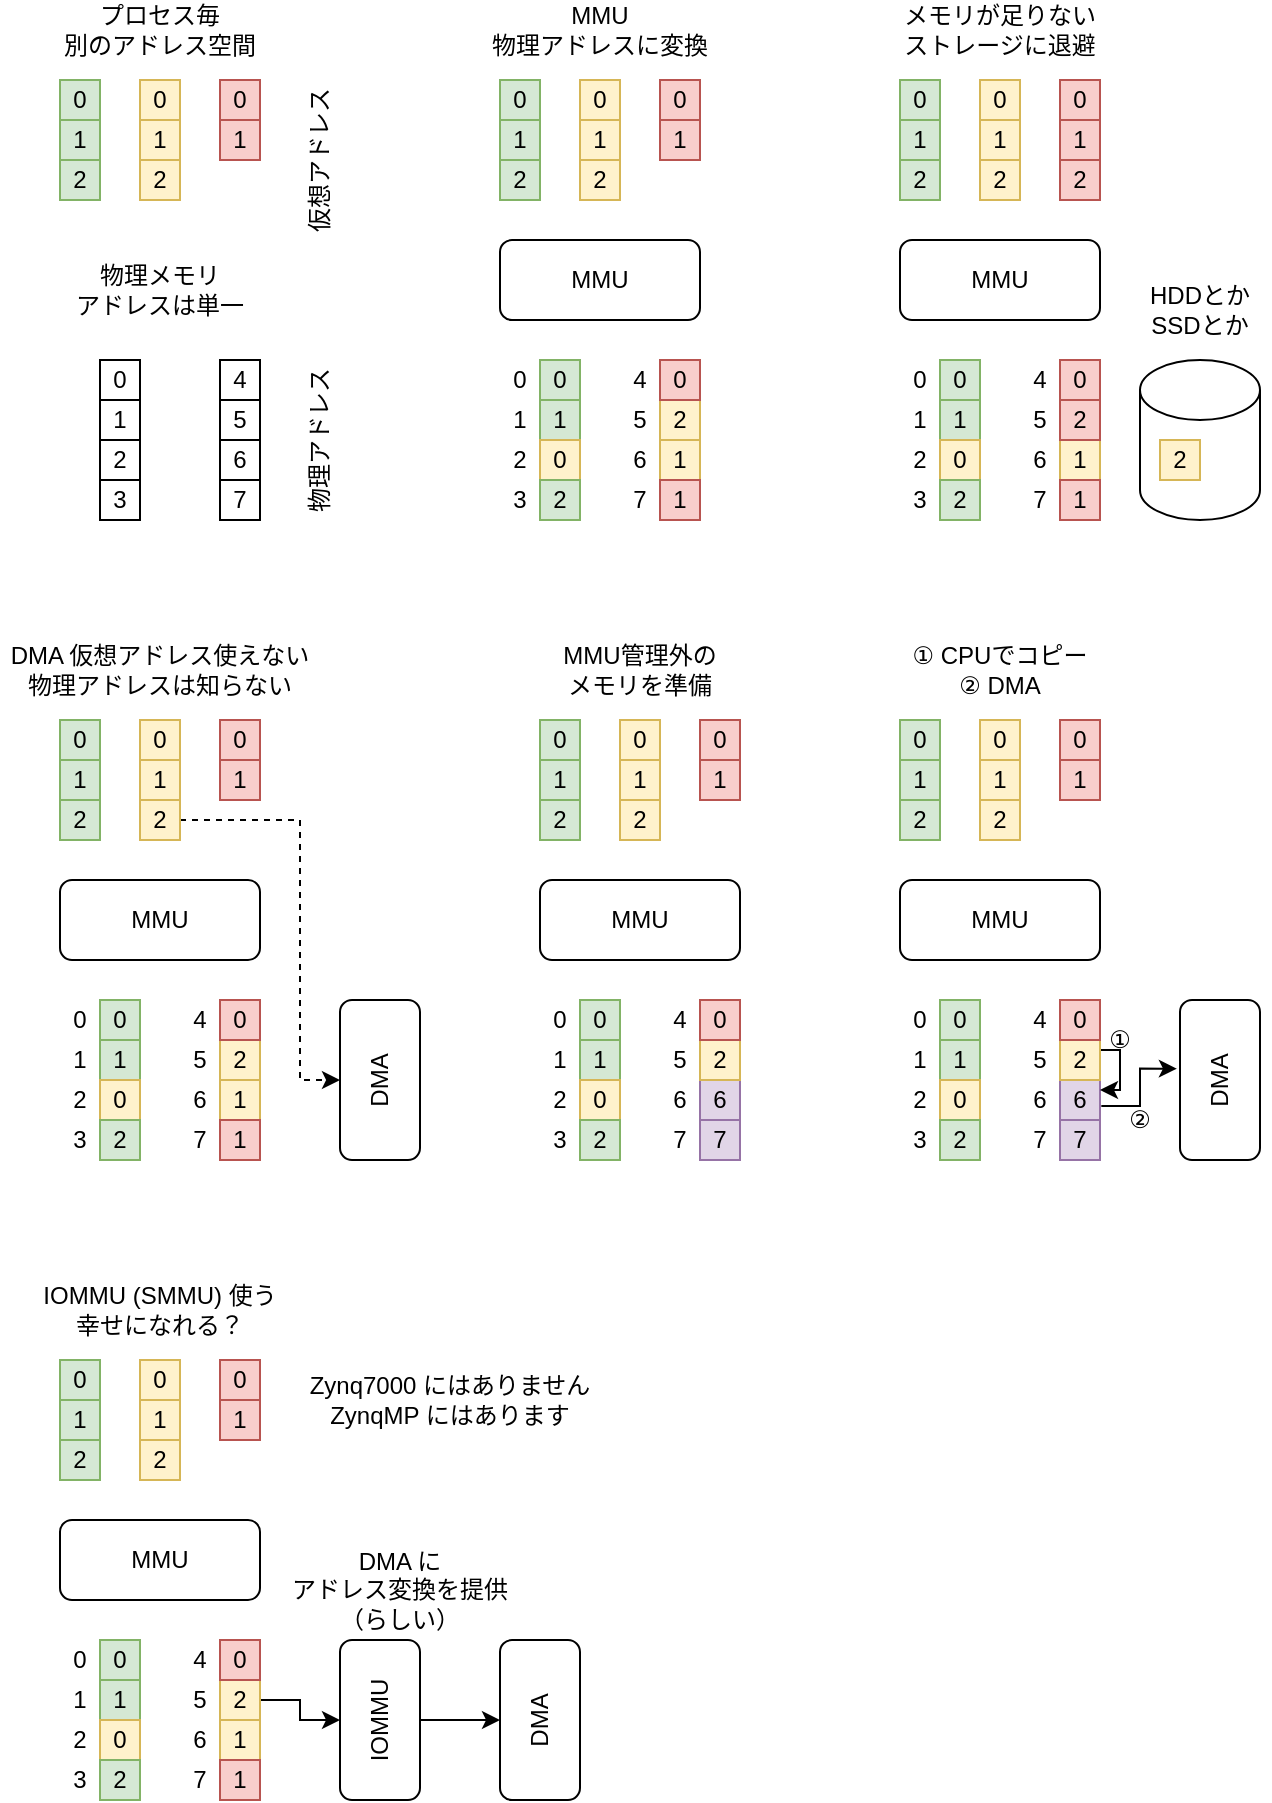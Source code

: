 <mxfile version="13.6.2" type="device"><diagram id="LxDV9afJdBoulexWqzup" name="ページ1"><mxGraphModel dx="1086" dy="966" grid="1" gridSize="10" guides="1" tooltips="1" connect="1" arrows="1" fold="1" page="1" pageScale="1" pageWidth="827" pageHeight="1169" math="0" shadow="0"><root><mxCell id="0"/><mxCell id="1" parent="0"/><mxCell id="asmMGtg5Ccg4xmSkEeLu-94" value="" style="shape=cylinder2;whiteSpace=wrap;html=1;boundedLbl=1;backgroundOutline=1;size=15;" parent="1" vertex="1"><mxGeometry x="600" y="300" width="60" height="80" as="geometry"/></mxCell><mxCell id="S-N18UPBbSxg0-epzey--2" value="プロセス毎&lt;br&gt;別のアドレス空間" style="text;html=1;strokeColor=none;fillColor=none;align=center;verticalAlign=middle;whiteSpace=wrap;rounded=0;" parent="1" vertex="1"><mxGeometry x="50" y="120" width="120" height="30" as="geometry"/></mxCell><mxCell id="S-N18UPBbSxg0-epzey--3" value="0" style="rounded=0;whiteSpace=wrap;html=1;fillColor=#d5e8d4;strokeColor=#82b366;" parent="1" vertex="1"><mxGeometry x="60" y="160" width="20" height="20" as="geometry"/></mxCell><mxCell id="asmMGtg5Ccg4xmSkEeLu-2" value="1" style="rounded=0;whiteSpace=wrap;html=1;fillColor=#d5e8d4;strokeColor=#82b366;" parent="1" vertex="1"><mxGeometry x="60" y="180" width="20" height="20" as="geometry"/></mxCell><mxCell id="asmMGtg5Ccg4xmSkEeLu-3" value="2" style="rounded=0;whiteSpace=wrap;html=1;fillColor=#d5e8d4;strokeColor=#82b366;" parent="1" vertex="1"><mxGeometry x="60" y="200" width="20" height="20" as="geometry"/></mxCell><mxCell id="asmMGtg5Ccg4xmSkEeLu-4" value="0" style="rounded=0;whiteSpace=wrap;html=1;fillColor=#fff2cc;strokeColor=#d6b656;" parent="1" vertex="1"><mxGeometry x="100" y="160" width="20" height="20" as="geometry"/></mxCell><mxCell id="asmMGtg5Ccg4xmSkEeLu-5" value="1" style="rounded=0;whiteSpace=wrap;html=1;fillColor=#fff2cc;strokeColor=#d6b656;" parent="1" vertex="1"><mxGeometry x="100" y="180" width="20" height="20" as="geometry"/></mxCell><mxCell id="asmMGtg5Ccg4xmSkEeLu-6" value="2" style="rounded=0;whiteSpace=wrap;html=1;fillColor=#fff2cc;strokeColor=#d6b656;" parent="1" vertex="1"><mxGeometry x="100" y="200" width="20" height="20" as="geometry"/></mxCell><mxCell id="asmMGtg5Ccg4xmSkEeLu-7" value="0" style="rounded=0;whiteSpace=wrap;html=1;fillColor=#f8cecc;strokeColor=#b85450;" parent="1" vertex="1"><mxGeometry x="140" y="160" width="20" height="20" as="geometry"/></mxCell><mxCell id="asmMGtg5Ccg4xmSkEeLu-8" value="1" style="rounded=0;whiteSpace=wrap;html=1;fillColor=#f8cecc;strokeColor=#b85450;" parent="1" vertex="1"><mxGeometry x="140" y="180" width="20" height="20" as="geometry"/></mxCell><mxCell id="asmMGtg5Ccg4xmSkEeLu-25" value="仮想アドレス" style="text;html=1;strokeColor=none;fillColor=none;align=center;verticalAlign=middle;whiteSpace=wrap;rounded=0;rotation=-90;" parent="1" vertex="1"><mxGeometry x="150" y="190" width="80" height="20" as="geometry"/></mxCell><mxCell id="asmMGtg5Ccg4xmSkEeLu-26" value="物理アドレス" style="text;html=1;strokeColor=none;fillColor=none;align=center;verticalAlign=middle;whiteSpace=wrap;rounded=0;rotation=-90;" parent="1" vertex="1"><mxGeometry x="150" y="330" width="80" height="20" as="geometry"/></mxCell><mxCell id="asmMGtg5Ccg4xmSkEeLu-28" value="MMU" style="rounded=1;whiteSpace=wrap;html=1;" parent="1" vertex="1"><mxGeometry x="280" y="240" width="100" height="40" as="geometry"/></mxCell><mxCell id="asmMGtg5Ccg4xmSkEeLu-29" value="MMU&lt;br&gt;物理アドレスに変換" style="text;html=1;strokeColor=none;fillColor=none;align=center;verticalAlign=middle;whiteSpace=wrap;rounded=0;" parent="1" vertex="1"><mxGeometry x="270" y="120" width="120" height="30" as="geometry"/></mxCell><mxCell id="asmMGtg5Ccg4xmSkEeLu-30" value="0" style="rounded=0;whiteSpace=wrap;html=1;fillColor=#d5e8d4;strokeColor=#82b366;" parent="1" vertex="1"><mxGeometry x="280" y="160" width="20" height="20" as="geometry"/></mxCell><mxCell id="asmMGtg5Ccg4xmSkEeLu-31" value="1" style="rounded=0;whiteSpace=wrap;html=1;fillColor=#d5e8d4;strokeColor=#82b366;" parent="1" vertex="1"><mxGeometry x="280" y="180" width="20" height="20" as="geometry"/></mxCell><mxCell id="asmMGtg5Ccg4xmSkEeLu-32" value="2" style="rounded=0;whiteSpace=wrap;html=1;fillColor=#d5e8d4;strokeColor=#82b366;" parent="1" vertex="1"><mxGeometry x="280" y="200" width="20" height="20" as="geometry"/></mxCell><mxCell id="asmMGtg5Ccg4xmSkEeLu-33" value="0" style="rounded=0;whiteSpace=wrap;html=1;fillColor=#fff2cc;strokeColor=#d6b656;" parent="1" vertex="1"><mxGeometry x="320" y="160" width="20" height="20" as="geometry"/></mxCell><mxCell id="asmMGtg5Ccg4xmSkEeLu-34" value="1" style="rounded=0;whiteSpace=wrap;html=1;fillColor=#fff2cc;strokeColor=#d6b656;" parent="1" vertex="1"><mxGeometry x="320" y="180" width="20" height="20" as="geometry"/></mxCell><mxCell id="asmMGtg5Ccg4xmSkEeLu-35" value="2" style="rounded=0;whiteSpace=wrap;html=1;fillColor=#fff2cc;strokeColor=#d6b656;" parent="1" vertex="1"><mxGeometry x="320" y="200" width="20" height="20" as="geometry"/></mxCell><mxCell id="asmMGtg5Ccg4xmSkEeLu-36" value="0" style="rounded=0;whiteSpace=wrap;html=1;fillColor=#f8cecc;strokeColor=#b85450;" parent="1" vertex="1"><mxGeometry x="360" y="160" width="20" height="20" as="geometry"/></mxCell><mxCell id="asmMGtg5Ccg4xmSkEeLu-37" value="1" style="rounded=0;whiteSpace=wrap;html=1;fillColor=#f8cecc;strokeColor=#b85450;" parent="1" vertex="1"><mxGeometry x="360" y="180" width="20" height="20" as="geometry"/></mxCell><mxCell id="asmMGtg5Ccg4xmSkEeLu-38" value="0" style="rounded=0;whiteSpace=wrap;html=1;fillColor=#d5e8d4;strokeColor=#82b366;" parent="1" vertex="1"><mxGeometry x="300" y="300" width="20" height="20" as="geometry"/></mxCell><mxCell id="asmMGtg5Ccg4xmSkEeLu-39" value="1" style="rounded=0;whiteSpace=wrap;html=1;fillColor=#d5e8d4;strokeColor=#82b366;" parent="1" vertex="1"><mxGeometry x="300" y="320" width="20" height="20" as="geometry"/></mxCell><mxCell id="asmMGtg5Ccg4xmSkEeLu-40" value="0" style="rounded=0;whiteSpace=wrap;html=1;fillColor=#fff2cc;strokeColor=#d6b656;" parent="1" vertex="1"><mxGeometry x="300" y="340" width="20" height="20" as="geometry"/></mxCell><mxCell id="asmMGtg5Ccg4xmSkEeLu-41" value="2" style="rounded=0;whiteSpace=wrap;html=1;fillColor=#d5e8d4;strokeColor=#82b366;" parent="1" vertex="1"><mxGeometry x="300" y="360" width="20" height="20" as="geometry"/></mxCell><mxCell id="asmMGtg5Ccg4xmSkEeLu-42" value="1" style="rounded=0;whiteSpace=wrap;html=1;fillColor=#fff2cc;strokeColor=#d6b656;" parent="1" vertex="1"><mxGeometry x="360" y="340" width="20" height="20" as="geometry"/></mxCell><mxCell id="asmMGtg5Ccg4xmSkEeLu-43" value="2" style="rounded=0;whiteSpace=wrap;html=1;fillColor=#fff2cc;strokeColor=#d6b656;" parent="1" vertex="1"><mxGeometry x="360" y="320" width="20" height="20" as="geometry"/></mxCell><mxCell id="asmMGtg5Ccg4xmSkEeLu-44" value="1" style="rounded=0;whiteSpace=wrap;html=1;fillColor=#f8cecc;strokeColor=#b85450;" parent="1" vertex="1"><mxGeometry x="360" y="360" width="20" height="20" as="geometry"/></mxCell><mxCell id="asmMGtg5Ccg4xmSkEeLu-45" value="0" style="rounded=0;whiteSpace=wrap;html=1;fillColor=#f8cecc;strokeColor=#b85450;" parent="1" vertex="1"><mxGeometry x="360" y="300" width="20" height="20" as="geometry"/></mxCell><mxCell id="asmMGtg5Ccg4xmSkEeLu-46" value="0" style="text;html=1;strokeColor=none;fillColor=none;align=center;verticalAlign=middle;whiteSpace=wrap;rounded=0;" parent="1" vertex="1"><mxGeometry x="280" y="300" width="20" height="20" as="geometry"/></mxCell><mxCell id="asmMGtg5Ccg4xmSkEeLu-47" value="1" style="text;html=1;strokeColor=none;fillColor=none;align=center;verticalAlign=middle;whiteSpace=wrap;rounded=0;" parent="1" vertex="1"><mxGeometry x="280" y="320" width="20" height="20" as="geometry"/></mxCell><mxCell id="asmMGtg5Ccg4xmSkEeLu-48" value="2" style="text;html=1;strokeColor=none;fillColor=none;align=center;verticalAlign=middle;whiteSpace=wrap;rounded=0;" parent="1" vertex="1"><mxGeometry x="280" y="340" width="20" height="20" as="geometry"/></mxCell><mxCell id="asmMGtg5Ccg4xmSkEeLu-49" value="3" style="text;html=1;strokeColor=none;fillColor=none;align=center;verticalAlign=middle;whiteSpace=wrap;rounded=0;" parent="1" vertex="1"><mxGeometry x="280" y="360" width="20" height="20" as="geometry"/></mxCell><mxCell id="asmMGtg5Ccg4xmSkEeLu-50" value="4" style="text;html=1;strokeColor=none;fillColor=none;align=center;verticalAlign=middle;whiteSpace=wrap;rounded=0;" parent="1" vertex="1"><mxGeometry x="340" y="300" width="20" height="20" as="geometry"/></mxCell><mxCell id="asmMGtg5Ccg4xmSkEeLu-51" value="5" style="text;html=1;strokeColor=none;fillColor=none;align=center;verticalAlign=middle;whiteSpace=wrap;rounded=0;" parent="1" vertex="1"><mxGeometry x="340" y="320" width="20" height="20" as="geometry"/></mxCell><mxCell id="asmMGtg5Ccg4xmSkEeLu-52" value="7" style="text;html=1;strokeColor=none;fillColor=none;align=center;verticalAlign=middle;whiteSpace=wrap;rounded=0;" parent="1" vertex="1"><mxGeometry x="340" y="360" width="20" height="20" as="geometry"/></mxCell><mxCell id="asmMGtg5Ccg4xmSkEeLu-53" value="6" style="text;html=1;strokeColor=none;fillColor=none;align=center;verticalAlign=middle;whiteSpace=wrap;rounded=0;" parent="1" vertex="1"><mxGeometry x="340" y="340" width="20" height="20" as="geometry"/></mxCell><mxCell id="asmMGtg5Ccg4xmSkEeLu-56" value="0" style="rounded=0;whiteSpace=wrap;html=1;" parent="1" vertex="1"><mxGeometry x="80" y="300" width="20" height="20" as="geometry"/></mxCell><mxCell id="asmMGtg5Ccg4xmSkEeLu-57" value="1" style="rounded=0;whiteSpace=wrap;html=1;" parent="1" vertex="1"><mxGeometry x="80" y="320" width="20" height="20" as="geometry"/></mxCell><mxCell id="asmMGtg5Ccg4xmSkEeLu-58" value="2" style="rounded=0;whiteSpace=wrap;html=1;" parent="1" vertex="1"><mxGeometry x="80" y="340" width="20" height="20" as="geometry"/></mxCell><mxCell id="asmMGtg5Ccg4xmSkEeLu-59" value="3" style="rounded=0;whiteSpace=wrap;html=1;" parent="1" vertex="1"><mxGeometry x="80" y="360" width="20" height="20" as="geometry"/></mxCell><mxCell id="asmMGtg5Ccg4xmSkEeLu-60" value="4" style="rounded=0;whiteSpace=wrap;html=1;" parent="1" vertex="1"><mxGeometry x="140" y="300" width="20" height="20" as="geometry"/></mxCell><mxCell id="asmMGtg5Ccg4xmSkEeLu-61" value="5" style="rounded=0;whiteSpace=wrap;html=1;" parent="1" vertex="1"><mxGeometry x="140" y="320" width="20" height="20" as="geometry"/></mxCell><mxCell id="asmMGtg5Ccg4xmSkEeLu-62" value="6" style="rounded=0;whiteSpace=wrap;html=1;" parent="1" vertex="1"><mxGeometry x="140" y="340" width="20" height="20" as="geometry"/></mxCell><mxCell id="asmMGtg5Ccg4xmSkEeLu-63" value="7" style="rounded=0;whiteSpace=wrap;html=1;" parent="1" vertex="1"><mxGeometry x="140" y="360" width="20" height="20" as="geometry"/></mxCell><mxCell id="asmMGtg5Ccg4xmSkEeLu-64" value="物理メモリ&lt;br&gt;アドレスは単一" style="text;html=1;strokeColor=none;fillColor=none;align=center;verticalAlign=middle;whiteSpace=wrap;rounded=0;" parent="1" vertex="1"><mxGeometry x="50" y="250" width="120" height="30" as="geometry"/></mxCell><mxCell id="asmMGtg5Ccg4xmSkEeLu-65" value="MMU" style="rounded=1;whiteSpace=wrap;html=1;" parent="1" vertex="1"><mxGeometry x="480" y="240" width="100" height="40" as="geometry"/></mxCell><mxCell id="asmMGtg5Ccg4xmSkEeLu-66" value="メモリが足りない&lt;br&gt;ストレージに退避" style="text;html=1;strokeColor=none;fillColor=none;align=center;verticalAlign=middle;whiteSpace=wrap;rounded=0;" parent="1" vertex="1"><mxGeometry x="470" y="120" width="120" height="30" as="geometry"/></mxCell><mxCell id="asmMGtg5Ccg4xmSkEeLu-67" value="0" style="rounded=0;whiteSpace=wrap;html=1;fillColor=#d5e8d4;strokeColor=#82b366;" parent="1" vertex="1"><mxGeometry x="480" y="160" width="20" height="20" as="geometry"/></mxCell><mxCell id="asmMGtg5Ccg4xmSkEeLu-68" value="1" style="rounded=0;whiteSpace=wrap;html=1;fillColor=#d5e8d4;strokeColor=#82b366;" parent="1" vertex="1"><mxGeometry x="480" y="180" width="20" height="20" as="geometry"/></mxCell><mxCell id="asmMGtg5Ccg4xmSkEeLu-69" value="2" style="rounded=0;whiteSpace=wrap;html=1;fillColor=#d5e8d4;strokeColor=#82b366;" parent="1" vertex="1"><mxGeometry x="480" y="200" width="20" height="20" as="geometry"/></mxCell><mxCell id="asmMGtg5Ccg4xmSkEeLu-70" value="0" style="rounded=0;whiteSpace=wrap;html=1;fillColor=#fff2cc;strokeColor=#d6b656;" parent="1" vertex="1"><mxGeometry x="520" y="160" width="20" height="20" as="geometry"/></mxCell><mxCell id="asmMGtg5Ccg4xmSkEeLu-71" value="1" style="rounded=0;whiteSpace=wrap;html=1;fillColor=#fff2cc;strokeColor=#d6b656;" parent="1" vertex="1"><mxGeometry x="520" y="180" width="20" height="20" as="geometry"/></mxCell><mxCell id="asmMGtg5Ccg4xmSkEeLu-72" value="2" style="rounded=0;whiteSpace=wrap;html=1;fillColor=#fff2cc;strokeColor=#d6b656;" parent="1" vertex="1"><mxGeometry x="520" y="200" width="20" height="20" as="geometry"/></mxCell><mxCell id="asmMGtg5Ccg4xmSkEeLu-73" value="0" style="rounded=0;whiteSpace=wrap;html=1;fillColor=#f8cecc;strokeColor=#b85450;" parent="1" vertex="1"><mxGeometry x="560" y="160" width="20" height="20" as="geometry"/></mxCell><mxCell id="asmMGtg5Ccg4xmSkEeLu-74" value="1" style="rounded=0;whiteSpace=wrap;html=1;fillColor=#f8cecc;strokeColor=#b85450;" parent="1" vertex="1"><mxGeometry x="560" y="180" width="20" height="20" as="geometry"/></mxCell><mxCell id="asmMGtg5Ccg4xmSkEeLu-75" value="0" style="rounded=0;whiteSpace=wrap;html=1;fillColor=#d5e8d4;strokeColor=#82b366;" parent="1" vertex="1"><mxGeometry x="500" y="300" width="20" height="20" as="geometry"/></mxCell><mxCell id="asmMGtg5Ccg4xmSkEeLu-76" value="1" style="rounded=0;whiteSpace=wrap;html=1;fillColor=#d5e8d4;strokeColor=#82b366;" parent="1" vertex="1"><mxGeometry x="500" y="320" width="20" height="20" as="geometry"/></mxCell><mxCell id="asmMGtg5Ccg4xmSkEeLu-77" value="0" style="rounded=0;whiteSpace=wrap;html=1;fillColor=#fff2cc;strokeColor=#d6b656;" parent="1" vertex="1"><mxGeometry x="500" y="340" width="20" height="20" as="geometry"/></mxCell><mxCell id="asmMGtg5Ccg4xmSkEeLu-78" value="2" style="rounded=0;whiteSpace=wrap;html=1;fillColor=#d5e8d4;strokeColor=#82b366;" parent="1" vertex="1"><mxGeometry x="500" y="360" width="20" height="20" as="geometry"/></mxCell><mxCell id="asmMGtg5Ccg4xmSkEeLu-79" value="1" style="rounded=0;whiteSpace=wrap;html=1;fillColor=#fff2cc;strokeColor=#d6b656;" parent="1" vertex="1"><mxGeometry x="560" y="340" width="20" height="20" as="geometry"/></mxCell><mxCell id="asmMGtg5Ccg4xmSkEeLu-80" value="2" style="rounded=0;whiteSpace=wrap;html=1;fillColor=#fff2cc;strokeColor=#d6b656;" parent="1" vertex="1"><mxGeometry x="610" y="340" width="20" height="20" as="geometry"/></mxCell><mxCell id="asmMGtg5Ccg4xmSkEeLu-81" value="1" style="rounded=0;whiteSpace=wrap;html=1;fillColor=#f8cecc;strokeColor=#b85450;" parent="1" vertex="1"><mxGeometry x="560" y="360" width="20" height="20" as="geometry"/></mxCell><mxCell id="asmMGtg5Ccg4xmSkEeLu-82" value="0" style="rounded=0;whiteSpace=wrap;html=1;fillColor=#f8cecc;strokeColor=#b85450;" parent="1" vertex="1"><mxGeometry x="560" y="300" width="20" height="20" as="geometry"/></mxCell><mxCell id="asmMGtg5Ccg4xmSkEeLu-83" value="0" style="text;html=1;strokeColor=none;fillColor=none;align=center;verticalAlign=middle;whiteSpace=wrap;rounded=0;" parent="1" vertex="1"><mxGeometry x="480" y="300" width="20" height="20" as="geometry"/></mxCell><mxCell id="asmMGtg5Ccg4xmSkEeLu-84" value="1" style="text;html=1;strokeColor=none;fillColor=none;align=center;verticalAlign=middle;whiteSpace=wrap;rounded=0;" parent="1" vertex="1"><mxGeometry x="480" y="320" width="20" height="20" as="geometry"/></mxCell><mxCell id="asmMGtg5Ccg4xmSkEeLu-85" value="2" style="text;html=1;strokeColor=none;fillColor=none;align=center;verticalAlign=middle;whiteSpace=wrap;rounded=0;" parent="1" vertex="1"><mxGeometry x="480" y="340" width="20" height="20" as="geometry"/></mxCell><mxCell id="asmMGtg5Ccg4xmSkEeLu-86" value="3" style="text;html=1;strokeColor=none;fillColor=none;align=center;verticalAlign=middle;whiteSpace=wrap;rounded=0;" parent="1" vertex="1"><mxGeometry x="480" y="360" width="20" height="20" as="geometry"/></mxCell><mxCell id="asmMGtg5Ccg4xmSkEeLu-87" value="4" style="text;html=1;strokeColor=none;fillColor=none;align=center;verticalAlign=middle;whiteSpace=wrap;rounded=0;" parent="1" vertex="1"><mxGeometry x="540" y="300" width="20" height="20" as="geometry"/></mxCell><mxCell id="asmMGtg5Ccg4xmSkEeLu-88" value="5" style="text;html=1;strokeColor=none;fillColor=none;align=center;verticalAlign=middle;whiteSpace=wrap;rounded=0;" parent="1" vertex="1"><mxGeometry x="540" y="320" width="20" height="20" as="geometry"/></mxCell><mxCell id="asmMGtg5Ccg4xmSkEeLu-89" value="7" style="text;html=1;strokeColor=none;fillColor=none;align=center;verticalAlign=middle;whiteSpace=wrap;rounded=0;" parent="1" vertex="1"><mxGeometry x="540" y="360" width="20" height="20" as="geometry"/></mxCell><mxCell id="asmMGtg5Ccg4xmSkEeLu-90" value="6" style="text;html=1;strokeColor=none;fillColor=none;align=center;verticalAlign=middle;whiteSpace=wrap;rounded=0;" parent="1" vertex="1"><mxGeometry x="540" y="340" width="20" height="20" as="geometry"/></mxCell><mxCell id="asmMGtg5Ccg4xmSkEeLu-93" value="2" style="rounded=0;whiteSpace=wrap;html=1;fillColor=#f8cecc;strokeColor=#b85450;" parent="1" vertex="1"><mxGeometry x="560" y="200" width="20" height="20" as="geometry"/></mxCell><mxCell id="asmMGtg5Ccg4xmSkEeLu-95" value="2" style="rounded=0;whiteSpace=wrap;html=1;fillColor=#f8cecc;strokeColor=#b85450;" parent="1" vertex="1"><mxGeometry x="560" y="320" width="20" height="20" as="geometry"/></mxCell><mxCell id="asmMGtg5Ccg4xmSkEeLu-96" value="HDDとか&lt;br&gt;SSDとか" style="text;html=1;strokeColor=none;fillColor=none;align=center;verticalAlign=middle;whiteSpace=wrap;rounded=0;" parent="1" vertex="1"><mxGeometry x="595" y="260" width="70" height="30" as="geometry"/></mxCell><mxCell id="asmMGtg5Ccg4xmSkEeLu-97" value="MMU" style="rounded=1;whiteSpace=wrap;html=1;" parent="1" vertex="1"><mxGeometry x="60" y="560" width="100" height="40" as="geometry"/></mxCell><mxCell id="asmMGtg5Ccg4xmSkEeLu-98" value="DMA 仮想アドレス使えない&lt;br&gt;物理アドレスは知らない" style="text;html=1;strokeColor=none;fillColor=none;align=center;verticalAlign=middle;whiteSpace=wrap;rounded=0;" parent="1" vertex="1"><mxGeometry x="30" y="440" width="160" height="30" as="geometry"/></mxCell><mxCell id="asmMGtg5Ccg4xmSkEeLu-99" value="0" style="rounded=0;whiteSpace=wrap;html=1;fillColor=#d5e8d4;strokeColor=#82b366;" parent="1" vertex="1"><mxGeometry x="60" y="480" width="20" height="20" as="geometry"/></mxCell><mxCell id="asmMGtg5Ccg4xmSkEeLu-100" value="1" style="rounded=0;whiteSpace=wrap;html=1;fillColor=#d5e8d4;strokeColor=#82b366;" parent="1" vertex="1"><mxGeometry x="60" y="500" width="20" height="20" as="geometry"/></mxCell><mxCell id="asmMGtg5Ccg4xmSkEeLu-101" value="2" style="rounded=0;whiteSpace=wrap;html=1;fillColor=#d5e8d4;strokeColor=#82b366;" parent="1" vertex="1"><mxGeometry x="60" y="520" width="20" height="20" as="geometry"/></mxCell><mxCell id="asmMGtg5Ccg4xmSkEeLu-102" value="0" style="rounded=0;whiteSpace=wrap;html=1;fillColor=#fff2cc;strokeColor=#d6b656;" parent="1" vertex="1"><mxGeometry x="100" y="480" width="20" height="20" as="geometry"/></mxCell><mxCell id="asmMGtg5Ccg4xmSkEeLu-103" value="1" style="rounded=0;whiteSpace=wrap;html=1;fillColor=#fff2cc;strokeColor=#d6b656;" parent="1" vertex="1"><mxGeometry x="100" y="500" width="20" height="20" as="geometry"/></mxCell><mxCell id="72JGItBhYwvqbN_5Bset-3" style="edgeStyle=orthogonalEdgeStyle;rounded=0;orthogonalLoop=1;jettySize=auto;html=1;exitX=1;exitY=0.5;exitDx=0;exitDy=0;entryX=0.5;entryY=0;entryDx=0;entryDy=0;dashed=1;" parent="1" source="asmMGtg5Ccg4xmSkEeLu-104" target="asmMGtg5Ccg4xmSkEeLu-123" edge="1"><mxGeometry relative="1" as="geometry"><Array as="points"><mxPoint x="180" y="530"/><mxPoint x="180" y="660"/></Array></mxGeometry></mxCell><mxCell id="asmMGtg5Ccg4xmSkEeLu-104" value="2" style="rounded=0;whiteSpace=wrap;html=1;fillColor=#fff2cc;strokeColor=#d6b656;" parent="1" vertex="1"><mxGeometry x="100" y="520" width="20" height="20" as="geometry"/></mxCell><mxCell id="asmMGtg5Ccg4xmSkEeLu-105" value="0" style="rounded=0;whiteSpace=wrap;html=1;fillColor=#f8cecc;strokeColor=#b85450;" parent="1" vertex="1"><mxGeometry x="140" y="480" width="20" height="20" as="geometry"/></mxCell><mxCell id="asmMGtg5Ccg4xmSkEeLu-106" value="1" style="rounded=0;whiteSpace=wrap;html=1;fillColor=#f8cecc;strokeColor=#b85450;" parent="1" vertex="1"><mxGeometry x="140" y="500" width="20" height="20" as="geometry"/></mxCell><mxCell id="asmMGtg5Ccg4xmSkEeLu-107" value="0" style="rounded=0;whiteSpace=wrap;html=1;fillColor=#d5e8d4;strokeColor=#82b366;" parent="1" vertex="1"><mxGeometry x="80" y="620" width="20" height="20" as="geometry"/></mxCell><mxCell id="asmMGtg5Ccg4xmSkEeLu-108" value="1" style="rounded=0;whiteSpace=wrap;html=1;fillColor=#d5e8d4;strokeColor=#82b366;" parent="1" vertex="1"><mxGeometry x="80" y="640" width="20" height="20" as="geometry"/></mxCell><mxCell id="asmMGtg5Ccg4xmSkEeLu-109" value="0" style="rounded=0;whiteSpace=wrap;html=1;fillColor=#fff2cc;strokeColor=#d6b656;" parent="1" vertex="1"><mxGeometry x="80" y="660" width="20" height="20" as="geometry"/></mxCell><mxCell id="asmMGtg5Ccg4xmSkEeLu-110" value="2" style="rounded=0;whiteSpace=wrap;html=1;fillColor=#d5e8d4;strokeColor=#82b366;" parent="1" vertex="1"><mxGeometry x="80" y="680" width="20" height="20" as="geometry"/></mxCell><mxCell id="asmMGtg5Ccg4xmSkEeLu-111" value="1" style="rounded=0;whiteSpace=wrap;html=1;fillColor=#fff2cc;strokeColor=#d6b656;" parent="1" vertex="1"><mxGeometry x="140" y="660" width="20" height="20" as="geometry"/></mxCell><mxCell id="asmMGtg5Ccg4xmSkEeLu-112" value="2" style="rounded=0;whiteSpace=wrap;html=1;fillColor=#fff2cc;strokeColor=#d6b656;" parent="1" vertex="1"><mxGeometry x="140" y="640" width="20" height="20" as="geometry"/></mxCell><mxCell id="asmMGtg5Ccg4xmSkEeLu-113" value="1" style="rounded=0;whiteSpace=wrap;html=1;fillColor=#f8cecc;strokeColor=#b85450;" parent="1" vertex="1"><mxGeometry x="140" y="680" width="20" height="20" as="geometry"/></mxCell><mxCell id="asmMGtg5Ccg4xmSkEeLu-114" value="0" style="rounded=0;whiteSpace=wrap;html=1;fillColor=#f8cecc;strokeColor=#b85450;" parent="1" vertex="1"><mxGeometry x="140" y="620" width="20" height="20" as="geometry"/></mxCell><mxCell id="asmMGtg5Ccg4xmSkEeLu-115" value="0" style="text;html=1;strokeColor=none;fillColor=none;align=center;verticalAlign=middle;whiteSpace=wrap;rounded=0;" parent="1" vertex="1"><mxGeometry x="60" y="620" width="20" height="20" as="geometry"/></mxCell><mxCell id="asmMGtg5Ccg4xmSkEeLu-116" value="1" style="text;html=1;strokeColor=none;fillColor=none;align=center;verticalAlign=middle;whiteSpace=wrap;rounded=0;" parent="1" vertex="1"><mxGeometry x="60" y="640" width="20" height="20" as="geometry"/></mxCell><mxCell id="asmMGtg5Ccg4xmSkEeLu-117" value="2" style="text;html=1;strokeColor=none;fillColor=none;align=center;verticalAlign=middle;whiteSpace=wrap;rounded=0;" parent="1" vertex="1"><mxGeometry x="60" y="660" width="20" height="20" as="geometry"/></mxCell><mxCell id="asmMGtg5Ccg4xmSkEeLu-118" value="3" style="text;html=1;strokeColor=none;fillColor=none;align=center;verticalAlign=middle;whiteSpace=wrap;rounded=0;" parent="1" vertex="1"><mxGeometry x="60" y="680" width="20" height="20" as="geometry"/></mxCell><mxCell id="asmMGtg5Ccg4xmSkEeLu-119" value="4" style="text;html=1;strokeColor=none;fillColor=none;align=center;verticalAlign=middle;whiteSpace=wrap;rounded=0;" parent="1" vertex="1"><mxGeometry x="120" y="620" width="20" height="20" as="geometry"/></mxCell><mxCell id="asmMGtg5Ccg4xmSkEeLu-120" value="5" style="text;html=1;strokeColor=none;fillColor=none;align=center;verticalAlign=middle;whiteSpace=wrap;rounded=0;" parent="1" vertex="1"><mxGeometry x="120" y="640" width="20" height="20" as="geometry"/></mxCell><mxCell id="asmMGtg5Ccg4xmSkEeLu-121" value="7" style="text;html=1;strokeColor=none;fillColor=none;align=center;verticalAlign=middle;whiteSpace=wrap;rounded=0;" parent="1" vertex="1"><mxGeometry x="120" y="680" width="20" height="20" as="geometry"/></mxCell><mxCell id="asmMGtg5Ccg4xmSkEeLu-122" value="6" style="text;html=1;strokeColor=none;fillColor=none;align=center;verticalAlign=middle;whiteSpace=wrap;rounded=0;" parent="1" vertex="1"><mxGeometry x="120" y="660" width="20" height="20" as="geometry"/></mxCell><mxCell id="asmMGtg5Ccg4xmSkEeLu-123" value="DMA" style="rounded=1;whiteSpace=wrap;html=1;rotation=-90;" parent="1" vertex="1"><mxGeometry x="180" y="640" width="80" height="40" as="geometry"/></mxCell><mxCell id="asmMGtg5Ccg4xmSkEeLu-126" value="MMU" style="rounded=1;whiteSpace=wrap;html=1;" parent="1" vertex="1"><mxGeometry x="300" y="560" width="100" height="40" as="geometry"/></mxCell><mxCell id="asmMGtg5Ccg4xmSkEeLu-127" value="MMU管理外の&lt;br&gt;メモリを準備" style="text;html=1;strokeColor=none;fillColor=none;align=center;verticalAlign=middle;whiteSpace=wrap;rounded=0;" parent="1" vertex="1"><mxGeometry x="280" y="440" width="140" height="30" as="geometry"/></mxCell><mxCell id="asmMGtg5Ccg4xmSkEeLu-128" value="0" style="rounded=0;whiteSpace=wrap;html=1;fillColor=#d5e8d4;strokeColor=#82b366;" parent="1" vertex="1"><mxGeometry x="300" y="480" width="20" height="20" as="geometry"/></mxCell><mxCell id="asmMGtg5Ccg4xmSkEeLu-129" value="1" style="rounded=0;whiteSpace=wrap;html=1;fillColor=#d5e8d4;strokeColor=#82b366;" parent="1" vertex="1"><mxGeometry x="300" y="500" width="20" height="20" as="geometry"/></mxCell><mxCell id="asmMGtg5Ccg4xmSkEeLu-130" value="2" style="rounded=0;whiteSpace=wrap;html=1;fillColor=#d5e8d4;strokeColor=#82b366;" parent="1" vertex="1"><mxGeometry x="300" y="520" width="20" height="20" as="geometry"/></mxCell><mxCell id="asmMGtg5Ccg4xmSkEeLu-131" value="0" style="rounded=0;whiteSpace=wrap;html=1;fillColor=#fff2cc;strokeColor=#d6b656;" parent="1" vertex="1"><mxGeometry x="340" y="480" width="20" height="20" as="geometry"/></mxCell><mxCell id="asmMGtg5Ccg4xmSkEeLu-132" value="1" style="rounded=0;whiteSpace=wrap;html=1;fillColor=#fff2cc;strokeColor=#d6b656;" parent="1" vertex="1"><mxGeometry x="340" y="500" width="20" height="20" as="geometry"/></mxCell><mxCell id="asmMGtg5Ccg4xmSkEeLu-133" value="2" style="rounded=0;whiteSpace=wrap;html=1;fillColor=#fff2cc;strokeColor=#d6b656;" parent="1" vertex="1"><mxGeometry x="340" y="520" width="20" height="20" as="geometry"/></mxCell><mxCell id="asmMGtg5Ccg4xmSkEeLu-134" value="0" style="rounded=0;whiteSpace=wrap;html=1;fillColor=#f8cecc;strokeColor=#b85450;" parent="1" vertex="1"><mxGeometry x="380" y="480" width="20" height="20" as="geometry"/></mxCell><mxCell id="asmMGtg5Ccg4xmSkEeLu-135" value="1" style="rounded=0;whiteSpace=wrap;html=1;fillColor=#f8cecc;strokeColor=#b85450;" parent="1" vertex="1"><mxGeometry x="380" y="500" width="20" height="20" as="geometry"/></mxCell><mxCell id="asmMGtg5Ccg4xmSkEeLu-136" value="0" style="rounded=0;whiteSpace=wrap;html=1;fillColor=#d5e8d4;strokeColor=#82b366;" parent="1" vertex="1"><mxGeometry x="320" y="620" width="20" height="20" as="geometry"/></mxCell><mxCell id="asmMGtg5Ccg4xmSkEeLu-137" value="1" style="rounded=0;whiteSpace=wrap;html=1;fillColor=#d5e8d4;strokeColor=#82b366;" parent="1" vertex="1"><mxGeometry x="320" y="640" width="20" height="20" as="geometry"/></mxCell><mxCell id="asmMGtg5Ccg4xmSkEeLu-138" value="0" style="rounded=0;whiteSpace=wrap;html=1;fillColor=#fff2cc;strokeColor=#d6b656;" parent="1" vertex="1"><mxGeometry x="320" y="660" width="20" height="20" as="geometry"/></mxCell><mxCell id="asmMGtg5Ccg4xmSkEeLu-139" value="2" style="rounded=0;whiteSpace=wrap;html=1;fillColor=#d5e8d4;strokeColor=#82b366;" parent="1" vertex="1"><mxGeometry x="320" y="680" width="20" height="20" as="geometry"/></mxCell><mxCell id="asmMGtg5Ccg4xmSkEeLu-140" value="6" style="rounded=0;whiteSpace=wrap;html=1;fillColor=#e1d5e7;strokeColor=#9673a6;" parent="1" vertex="1"><mxGeometry x="380" y="660" width="20" height="20" as="geometry"/></mxCell><mxCell id="asmMGtg5Ccg4xmSkEeLu-142" value="2" style="rounded=0;whiteSpace=wrap;html=1;fillColor=#fff2cc;strokeColor=#d6b656;" parent="1" vertex="1"><mxGeometry x="380" y="640" width="20" height="20" as="geometry"/></mxCell><mxCell id="asmMGtg5Ccg4xmSkEeLu-143" value="7" style="rounded=0;whiteSpace=wrap;html=1;fillColor=#e1d5e7;strokeColor=#9673a6;" parent="1" vertex="1"><mxGeometry x="380" y="680" width="20" height="20" as="geometry"/></mxCell><mxCell id="asmMGtg5Ccg4xmSkEeLu-144" value="0" style="rounded=0;whiteSpace=wrap;html=1;fillColor=#f8cecc;strokeColor=#b85450;" parent="1" vertex="1"><mxGeometry x="380" y="620" width="20" height="20" as="geometry"/></mxCell><mxCell id="asmMGtg5Ccg4xmSkEeLu-145" value="0" style="text;html=1;strokeColor=none;fillColor=none;align=center;verticalAlign=middle;whiteSpace=wrap;rounded=0;" parent="1" vertex="1"><mxGeometry x="300" y="620" width="20" height="20" as="geometry"/></mxCell><mxCell id="asmMGtg5Ccg4xmSkEeLu-146" value="1" style="text;html=1;strokeColor=none;fillColor=none;align=center;verticalAlign=middle;whiteSpace=wrap;rounded=0;" parent="1" vertex="1"><mxGeometry x="300" y="640" width="20" height="20" as="geometry"/></mxCell><mxCell id="asmMGtg5Ccg4xmSkEeLu-147" value="2" style="text;html=1;strokeColor=none;fillColor=none;align=center;verticalAlign=middle;whiteSpace=wrap;rounded=0;" parent="1" vertex="1"><mxGeometry x="300" y="660" width="20" height="20" as="geometry"/></mxCell><mxCell id="asmMGtg5Ccg4xmSkEeLu-148" value="3" style="text;html=1;strokeColor=none;fillColor=none;align=center;verticalAlign=middle;whiteSpace=wrap;rounded=0;" parent="1" vertex="1"><mxGeometry x="300" y="680" width="20" height="20" as="geometry"/></mxCell><mxCell id="asmMGtg5Ccg4xmSkEeLu-149" value="4" style="text;html=1;strokeColor=none;fillColor=none;align=center;verticalAlign=middle;whiteSpace=wrap;rounded=0;" parent="1" vertex="1"><mxGeometry x="360" y="620" width="20" height="20" as="geometry"/></mxCell><mxCell id="asmMGtg5Ccg4xmSkEeLu-150" value="5" style="text;html=1;strokeColor=none;fillColor=none;align=center;verticalAlign=middle;whiteSpace=wrap;rounded=0;" parent="1" vertex="1"><mxGeometry x="360" y="640" width="20" height="20" as="geometry"/></mxCell><mxCell id="asmMGtg5Ccg4xmSkEeLu-151" value="7" style="text;html=1;strokeColor=none;fillColor=none;align=center;verticalAlign=middle;whiteSpace=wrap;rounded=0;" parent="1" vertex="1"><mxGeometry x="360" y="680" width="20" height="20" as="geometry"/></mxCell><mxCell id="asmMGtg5Ccg4xmSkEeLu-152" value="6" style="text;html=1;strokeColor=none;fillColor=none;align=center;verticalAlign=middle;whiteSpace=wrap;rounded=0;" parent="1" vertex="1"><mxGeometry x="360" y="660" width="20" height="20" as="geometry"/></mxCell><mxCell id="asmMGtg5Ccg4xmSkEeLu-155" value="MMU" style="rounded=1;whiteSpace=wrap;html=1;" parent="1" vertex="1"><mxGeometry x="480" y="560" width="100" height="40" as="geometry"/></mxCell><mxCell id="asmMGtg5Ccg4xmSkEeLu-156" value="① CPUでコピー&lt;br&gt;② DMA" style="text;html=1;strokeColor=none;fillColor=none;align=center;verticalAlign=middle;whiteSpace=wrap;rounded=0;" parent="1" vertex="1"><mxGeometry x="460" y="440" width="140" height="30" as="geometry"/></mxCell><mxCell id="asmMGtg5Ccg4xmSkEeLu-157" value="0" style="rounded=0;whiteSpace=wrap;html=1;fillColor=#d5e8d4;strokeColor=#82b366;" parent="1" vertex="1"><mxGeometry x="480" y="480" width="20" height="20" as="geometry"/></mxCell><mxCell id="asmMGtg5Ccg4xmSkEeLu-158" value="1" style="rounded=0;whiteSpace=wrap;html=1;fillColor=#d5e8d4;strokeColor=#82b366;" parent="1" vertex="1"><mxGeometry x="480" y="500" width="20" height="20" as="geometry"/></mxCell><mxCell id="asmMGtg5Ccg4xmSkEeLu-159" value="2" style="rounded=0;whiteSpace=wrap;html=1;fillColor=#d5e8d4;strokeColor=#82b366;" parent="1" vertex="1"><mxGeometry x="480" y="520" width="20" height="20" as="geometry"/></mxCell><mxCell id="asmMGtg5Ccg4xmSkEeLu-160" value="0" style="rounded=0;whiteSpace=wrap;html=1;fillColor=#fff2cc;strokeColor=#d6b656;" parent="1" vertex="1"><mxGeometry x="520" y="480" width="20" height="20" as="geometry"/></mxCell><mxCell id="asmMGtg5Ccg4xmSkEeLu-161" value="1" style="rounded=0;whiteSpace=wrap;html=1;fillColor=#fff2cc;strokeColor=#d6b656;" parent="1" vertex="1"><mxGeometry x="520" y="500" width="20" height="20" as="geometry"/></mxCell><mxCell id="asmMGtg5Ccg4xmSkEeLu-162" value="2" style="rounded=0;whiteSpace=wrap;html=1;fillColor=#fff2cc;strokeColor=#d6b656;" parent="1" vertex="1"><mxGeometry x="520" y="520" width="20" height="20" as="geometry"/></mxCell><mxCell id="asmMGtg5Ccg4xmSkEeLu-163" value="0" style="rounded=0;whiteSpace=wrap;html=1;fillColor=#f8cecc;strokeColor=#b85450;" parent="1" vertex="1"><mxGeometry x="560" y="480" width="20" height="20" as="geometry"/></mxCell><mxCell id="asmMGtg5Ccg4xmSkEeLu-164" value="1" style="rounded=0;whiteSpace=wrap;html=1;fillColor=#f8cecc;strokeColor=#b85450;" parent="1" vertex="1"><mxGeometry x="560" y="500" width="20" height="20" as="geometry"/></mxCell><mxCell id="asmMGtg5Ccg4xmSkEeLu-165" value="0" style="rounded=0;whiteSpace=wrap;html=1;fillColor=#d5e8d4;strokeColor=#82b366;" parent="1" vertex="1"><mxGeometry x="500" y="620" width="20" height="20" as="geometry"/></mxCell><mxCell id="asmMGtg5Ccg4xmSkEeLu-166" value="1" style="rounded=0;whiteSpace=wrap;html=1;fillColor=#d5e8d4;strokeColor=#82b366;" parent="1" vertex="1"><mxGeometry x="500" y="640" width="20" height="20" as="geometry"/></mxCell><mxCell id="asmMGtg5Ccg4xmSkEeLu-167" value="0" style="rounded=0;whiteSpace=wrap;html=1;fillColor=#fff2cc;strokeColor=#d6b656;" parent="1" vertex="1"><mxGeometry x="500" y="660" width="20" height="20" as="geometry"/></mxCell><mxCell id="asmMGtg5Ccg4xmSkEeLu-168" value="2" style="rounded=0;whiteSpace=wrap;html=1;fillColor=#d5e8d4;strokeColor=#82b366;" parent="1" vertex="1"><mxGeometry x="500" y="680" width="20" height="20" as="geometry"/></mxCell><mxCell id="asmMGtg5Ccg4xmSkEeLu-182" style="edgeStyle=orthogonalEdgeStyle;rounded=0;orthogonalLoop=1;jettySize=auto;html=1;exitX=1.033;exitY=0.649;exitDx=0;exitDy=0;entryX=0.571;entryY=-0.039;entryDx=0;entryDy=0;entryPerimeter=0;exitPerimeter=0;" parent="1" source="asmMGtg5Ccg4xmSkEeLu-169" target="asmMGtg5Ccg4xmSkEeLu-181" edge="1"><mxGeometry relative="1" as="geometry"/></mxCell><mxCell id="asmMGtg5Ccg4xmSkEeLu-169" value="6" style="rounded=0;whiteSpace=wrap;html=1;fillColor=#e1d5e7;strokeColor=#9673a6;" parent="1" vertex="1"><mxGeometry x="560" y="660" width="20" height="20" as="geometry"/></mxCell><mxCell id="asmMGtg5Ccg4xmSkEeLu-185" style="edgeStyle=orthogonalEdgeStyle;rounded=0;orthogonalLoop=1;jettySize=auto;html=1;exitX=1;exitY=0.25;exitDx=0;exitDy=0;entryX=1;entryY=0.25;entryDx=0;entryDy=0;" parent="1" source="asmMGtg5Ccg4xmSkEeLu-170" target="asmMGtg5Ccg4xmSkEeLu-169" edge="1"><mxGeometry relative="1" as="geometry"><mxPoint x="580.068" y="670.0" as="targetPoint"/><Array as="points"><mxPoint x="590" y="645"/><mxPoint x="590" y="665"/></Array></mxGeometry></mxCell><mxCell id="asmMGtg5Ccg4xmSkEeLu-170" value="2" style="rounded=0;whiteSpace=wrap;html=1;fillColor=#fff2cc;strokeColor=#d6b656;" parent="1" vertex="1"><mxGeometry x="560" y="640" width="20" height="20" as="geometry"/></mxCell><mxCell id="asmMGtg5Ccg4xmSkEeLu-171" value="7" style="rounded=0;whiteSpace=wrap;html=1;fillColor=#e1d5e7;strokeColor=#9673a6;" parent="1" vertex="1"><mxGeometry x="560" y="680" width="20" height="20" as="geometry"/></mxCell><mxCell id="asmMGtg5Ccg4xmSkEeLu-172" value="0" style="rounded=0;whiteSpace=wrap;html=1;fillColor=#f8cecc;strokeColor=#b85450;" parent="1" vertex="1"><mxGeometry x="560" y="620" width="20" height="20" as="geometry"/></mxCell><mxCell id="asmMGtg5Ccg4xmSkEeLu-173" value="0" style="text;html=1;strokeColor=none;fillColor=none;align=center;verticalAlign=middle;whiteSpace=wrap;rounded=0;" parent="1" vertex="1"><mxGeometry x="480" y="620" width="20" height="20" as="geometry"/></mxCell><mxCell id="asmMGtg5Ccg4xmSkEeLu-174" value="1" style="text;html=1;strokeColor=none;fillColor=none;align=center;verticalAlign=middle;whiteSpace=wrap;rounded=0;" parent="1" vertex="1"><mxGeometry x="480" y="640" width="20" height="20" as="geometry"/></mxCell><mxCell id="asmMGtg5Ccg4xmSkEeLu-175" value="2" style="text;html=1;strokeColor=none;fillColor=none;align=center;verticalAlign=middle;whiteSpace=wrap;rounded=0;" parent="1" vertex="1"><mxGeometry x="480" y="660" width="20" height="20" as="geometry"/></mxCell><mxCell id="asmMGtg5Ccg4xmSkEeLu-176" value="3" style="text;html=1;strokeColor=none;fillColor=none;align=center;verticalAlign=middle;whiteSpace=wrap;rounded=0;" parent="1" vertex="1"><mxGeometry x="480" y="680" width="20" height="20" as="geometry"/></mxCell><mxCell id="asmMGtg5Ccg4xmSkEeLu-177" value="4" style="text;html=1;strokeColor=none;fillColor=none;align=center;verticalAlign=middle;whiteSpace=wrap;rounded=0;" parent="1" vertex="1"><mxGeometry x="540" y="620" width="20" height="20" as="geometry"/></mxCell><mxCell id="asmMGtg5Ccg4xmSkEeLu-178" value="5" style="text;html=1;strokeColor=none;fillColor=none;align=center;verticalAlign=middle;whiteSpace=wrap;rounded=0;" parent="1" vertex="1"><mxGeometry x="540" y="640" width="20" height="20" as="geometry"/></mxCell><mxCell id="asmMGtg5Ccg4xmSkEeLu-179" value="7" style="text;html=1;strokeColor=none;fillColor=none;align=center;verticalAlign=middle;whiteSpace=wrap;rounded=0;" parent="1" vertex="1"><mxGeometry x="540" y="680" width="20" height="20" as="geometry"/></mxCell><mxCell id="asmMGtg5Ccg4xmSkEeLu-180" value="6" style="text;html=1;strokeColor=none;fillColor=none;align=center;verticalAlign=middle;whiteSpace=wrap;rounded=0;" parent="1" vertex="1"><mxGeometry x="540" y="660" width="20" height="20" as="geometry"/></mxCell><mxCell id="asmMGtg5Ccg4xmSkEeLu-181" value="DMA" style="rounded=1;whiteSpace=wrap;html=1;rotation=-90;" parent="1" vertex="1"><mxGeometry x="600" y="640" width="80" height="40" as="geometry"/></mxCell><mxCell id="asmMGtg5Ccg4xmSkEeLu-186" value="①" style="text;html=1;strokeColor=none;fillColor=none;align=center;verticalAlign=middle;whiteSpace=wrap;rounded=0;" parent="1" vertex="1"><mxGeometry x="580" y="630" width="20" height="20" as="geometry"/></mxCell><mxCell id="asmMGtg5Ccg4xmSkEeLu-187" value="②" style="text;html=1;strokeColor=none;fillColor=none;align=center;verticalAlign=middle;whiteSpace=wrap;rounded=0;" parent="1" vertex="1"><mxGeometry x="590" y="670" width="20" height="20" as="geometry"/></mxCell><mxCell id="asmMGtg5Ccg4xmSkEeLu-188" value="MMU" style="rounded=1;whiteSpace=wrap;html=1;" parent="1" vertex="1"><mxGeometry x="60" y="880" width="100" height="40" as="geometry"/></mxCell><mxCell id="asmMGtg5Ccg4xmSkEeLu-189" value="IOMMU (SMMU) 使う&lt;br&gt;幸せになれる？" style="text;html=1;strokeColor=none;fillColor=none;align=center;verticalAlign=middle;whiteSpace=wrap;rounded=0;" parent="1" vertex="1"><mxGeometry x="40" y="760" width="140" height="30" as="geometry"/></mxCell><mxCell id="asmMGtg5Ccg4xmSkEeLu-190" value="0" style="rounded=0;whiteSpace=wrap;html=1;fillColor=#d5e8d4;strokeColor=#82b366;" parent="1" vertex="1"><mxGeometry x="60" y="800" width="20" height="20" as="geometry"/></mxCell><mxCell id="asmMGtg5Ccg4xmSkEeLu-191" value="1" style="rounded=0;whiteSpace=wrap;html=1;fillColor=#d5e8d4;strokeColor=#82b366;" parent="1" vertex="1"><mxGeometry x="60" y="820" width="20" height="20" as="geometry"/></mxCell><mxCell id="asmMGtg5Ccg4xmSkEeLu-192" value="2" style="rounded=0;whiteSpace=wrap;html=1;fillColor=#d5e8d4;strokeColor=#82b366;" parent="1" vertex="1"><mxGeometry x="60" y="840" width="20" height="20" as="geometry"/></mxCell><mxCell id="asmMGtg5Ccg4xmSkEeLu-193" value="0" style="rounded=0;whiteSpace=wrap;html=1;fillColor=#fff2cc;strokeColor=#d6b656;" parent="1" vertex="1"><mxGeometry x="100" y="800" width="20" height="20" as="geometry"/></mxCell><mxCell id="asmMGtg5Ccg4xmSkEeLu-194" value="1" style="rounded=0;whiteSpace=wrap;html=1;fillColor=#fff2cc;strokeColor=#d6b656;" parent="1" vertex="1"><mxGeometry x="100" y="820" width="20" height="20" as="geometry"/></mxCell><mxCell id="asmMGtg5Ccg4xmSkEeLu-195" value="2" style="rounded=0;whiteSpace=wrap;html=1;fillColor=#fff2cc;strokeColor=#d6b656;" parent="1" vertex="1"><mxGeometry x="100" y="840" width="20" height="20" as="geometry"/></mxCell><mxCell id="asmMGtg5Ccg4xmSkEeLu-196" value="0" style="rounded=0;whiteSpace=wrap;html=1;fillColor=#f8cecc;strokeColor=#b85450;" parent="1" vertex="1"><mxGeometry x="140" y="800" width="20" height="20" as="geometry"/></mxCell><mxCell id="asmMGtg5Ccg4xmSkEeLu-197" value="1" style="rounded=0;whiteSpace=wrap;html=1;fillColor=#f8cecc;strokeColor=#b85450;" parent="1" vertex="1"><mxGeometry x="140" y="820" width="20" height="20" as="geometry"/></mxCell><mxCell id="asmMGtg5Ccg4xmSkEeLu-198" value="0" style="rounded=0;whiteSpace=wrap;html=1;fillColor=#d5e8d4;strokeColor=#82b366;" parent="1" vertex="1"><mxGeometry x="80" y="940" width="20" height="20" as="geometry"/></mxCell><mxCell id="asmMGtg5Ccg4xmSkEeLu-199" value="1" style="rounded=0;whiteSpace=wrap;html=1;fillColor=#d5e8d4;strokeColor=#82b366;" parent="1" vertex="1"><mxGeometry x="80" y="960" width="20" height="20" as="geometry"/></mxCell><mxCell id="asmMGtg5Ccg4xmSkEeLu-200" value="0" style="rounded=0;whiteSpace=wrap;html=1;fillColor=#fff2cc;strokeColor=#d6b656;" parent="1" vertex="1"><mxGeometry x="80" y="980" width="20" height="20" as="geometry"/></mxCell><mxCell id="asmMGtg5Ccg4xmSkEeLu-201" value="2" style="rounded=0;whiteSpace=wrap;html=1;fillColor=#d5e8d4;strokeColor=#82b366;" parent="1" vertex="1"><mxGeometry x="80" y="1000" width="20" height="20" as="geometry"/></mxCell><mxCell id="asmMGtg5Ccg4xmSkEeLu-202" value="1" style="rounded=0;whiteSpace=wrap;html=1;fillColor=#fff2cc;strokeColor=#d6b656;" parent="1" vertex="1"><mxGeometry x="140" y="980" width="20" height="20" as="geometry"/></mxCell><mxCell id="asmMGtg5Ccg4xmSkEeLu-203" style="edgeStyle=orthogonalEdgeStyle;rounded=0;orthogonalLoop=1;jettySize=auto;html=1;exitX=1;exitY=0.5;exitDx=0;exitDy=0;entryX=0.5;entryY=0;entryDx=0;entryDy=0;" parent="1" source="asmMGtg5Ccg4xmSkEeLu-204" target="asmMGtg5Ccg4xmSkEeLu-215" edge="1"><mxGeometry relative="1" as="geometry"/></mxCell><mxCell id="asmMGtg5Ccg4xmSkEeLu-204" value="2" style="rounded=0;whiteSpace=wrap;html=1;fillColor=#fff2cc;strokeColor=#d6b656;" parent="1" vertex="1"><mxGeometry x="140" y="960" width="20" height="20" as="geometry"/></mxCell><mxCell id="asmMGtg5Ccg4xmSkEeLu-205" value="1" style="rounded=0;whiteSpace=wrap;html=1;fillColor=#f8cecc;strokeColor=#b85450;" parent="1" vertex="1"><mxGeometry x="140" y="1000" width="20" height="20" as="geometry"/></mxCell><mxCell id="asmMGtg5Ccg4xmSkEeLu-206" value="0" style="rounded=0;whiteSpace=wrap;html=1;fillColor=#f8cecc;strokeColor=#b85450;" parent="1" vertex="1"><mxGeometry x="140" y="940" width="20" height="20" as="geometry"/></mxCell><mxCell id="asmMGtg5Ccg4xmSkEeLu-207" value="0" style="text;html=1;strokeColor=none;fillColor=none;align=center;verticalAlign=middle;whiteSpace=wrap;rounded=0;" parent="1" vertex="1"><mxGeometry x="60" y="940" width="20" height="20" as="geometry"/></mxCell><mxCell id="asmMGtg5Ccg4xmSkEeLu-208" value="1" style="text;html=1;strokeColor=none;fillColor=none;align=center;verticalAlign=middle;whiteSpace=wrap;rounded=0;" parent="1" vertex="1"><mxGeometry x="60" y="960" width="20" height="20" as="geometry"/></mxCell><mxCell id="asmMGtg5Ccg4xmSkEeLu-209" value="2" style="text;html=1;strokeColor=none;fillColor=none;align=center;verticalAlign=middle;whiteSpace=wrap;rounded=0;" parent="1" vertex="1"><mxGeometry x="60" y="980" width="20" height="20" as="geometry"/></mxCell><mxCell id="asmMGtg5Ccg4xmSkEeLu-210" value="3" style="text;html=1;strokeColor=none;fillColor=none;align=center;verticalAlign=middle;whiteSpace=wrap;rounded=0;" parent="1" vertex="1"><mxGeometry x="60" y="1000" width="20" height="20" as="geometry"/></mxCell><mxCell id="asmMGtg5Ccg4xmSkEeLu-211" value="4" style="text;html=1;strokeColor=none;fillColor=none;align=center;verticalAlign=middle;whiteSpace=wrap;rounded=0;" parent="1" vertex="1"><mxGeometry x="120" y="940" width="20" height="20" as="geometry"/></mxCell><mxCell id="asmMGtg5Ccg4xmSkEeLu-212" value="5" style="text;html=1;strokeColor=none;fillColor=none;align=center;verticalAlign=middle;whiteSpace=wrap;rounded=0;" parent="1" vertex="1"><mxGeometry x="120" y="960" width="20" height="20" as="geometry"/></mxCell><mxCell id="asmMGtg5Ccg4xmSkEeLu-213" value="7" style="text;html=1;strokeColor=none;fillColor=none;align=center;verticalAlign=middle;whiteSpace=wrap;rounded=0;" parent="1" vertex="1"><mxGeometry x="120" y="1000" width="20" height="20" as="geometry"/></mxCell><mxCell id="asmMGtg5Ccg4xmSkEeLu-214" value="6" style="text;html=1;strokeColor=none;fillColor=none;align=center;verticalAlign=middle;whiteSpace=wrap;rounded=0;" parent="1" vertex="1"><mxGeometry x="120" y="980" width="20" height="20" as="geometry"/></mxCell><mxCell id="asmMGtg5Ccg4xmSkEeLu-218" style="edgeStyle=orthogonalEdgeStyle;rounded=0;orthogonalLoop=1;jettySize=auto;html=1;exitX=0.5;exitY=1;exitDx=0;exitDy=0;" parent="1" source="asmMGtg5Ccg4xmSkEeLu-215" target="asmMGtg5Ccg4xmSkEeLu-217" edge="1"><mxGeometry relative="1" as="geometry"/></mxCell><mxCell id="asmMGtg5Ccg4xmSkEeLu-215" value="IOMMU" style="rounded=1;whiteSpace=wrap;html=1;rotation=-90;" parent="1" vertex="1"><mxGeometry x="180" y="960" width="80" height="40" as="geometry"/></mxCell><mxCell id="asmMGtg5Ccg4xmSkEeLu-217" value="DMA" style="rounded=1;whiteSpace=wrap;html=1;rotation=-90;" parent="1" vertex="1"><mxGeometry x="260" y="960" width="80" height="40" as="geometry"/></mxCell><mxCell id="asmMGtg5Ccg4xmSkEeLu-219" value="DMA に&lt;br&gt;アドレス変換を提供&lt;br&gt;（らしい）" style="text;html=1;strokeColor=none;fillColor=none;align=center;verticalAlign=middle;whiteSpace=wrap;rounded=0;" parent="1" vertex="1"><mxGeometry x="160" y="890" width="140" height="50" as="geometry"/></mxCell><mxCell id="asmMGtg5Ccg4xmSkEeLu-220" value="Zynq7000 にはありません&lt;br&gt;ZynqMP にはあります" style="text;html=1;strokeColor=none;fillColor=none;align=center;verticalAlign=middle;whiteSpace=wrap;rounded=0;" parent="1" vertex="1"><mxGeometry x="180" y="800" width="150" height="40" as="geometry"/></mxCell></root></mxGraphModel></diagram></mxfile>